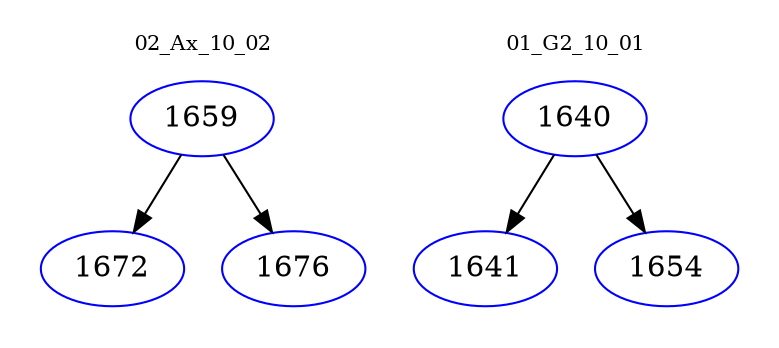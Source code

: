 digraph{
subgraph cluster_0 {
color = white
label = "02_Ax_10_02";
fontsize=10;
T0_1659 [label="1659", color="blue"]
T0_1659 -> T0_1672 [color="black"]
T0_1672 [label="1672", color="blue"]
T0_1659 -> T0_1676 [color="black"]
T0_1676 [label="1676", color="blue"]
}
subgraph cluster_1 {
color = white
label = "01_G2_10_01";
fontsize=10;
T1_1640 [label="1640", color="blue"]
T1_1640 -> T1_1641 [color="black"]
T1_1641 [label="1641", color="blue"]
T1_1640 -> T1_1654 [color="black"]
T1_1654 [label="1654", color="blue"]
}
}
